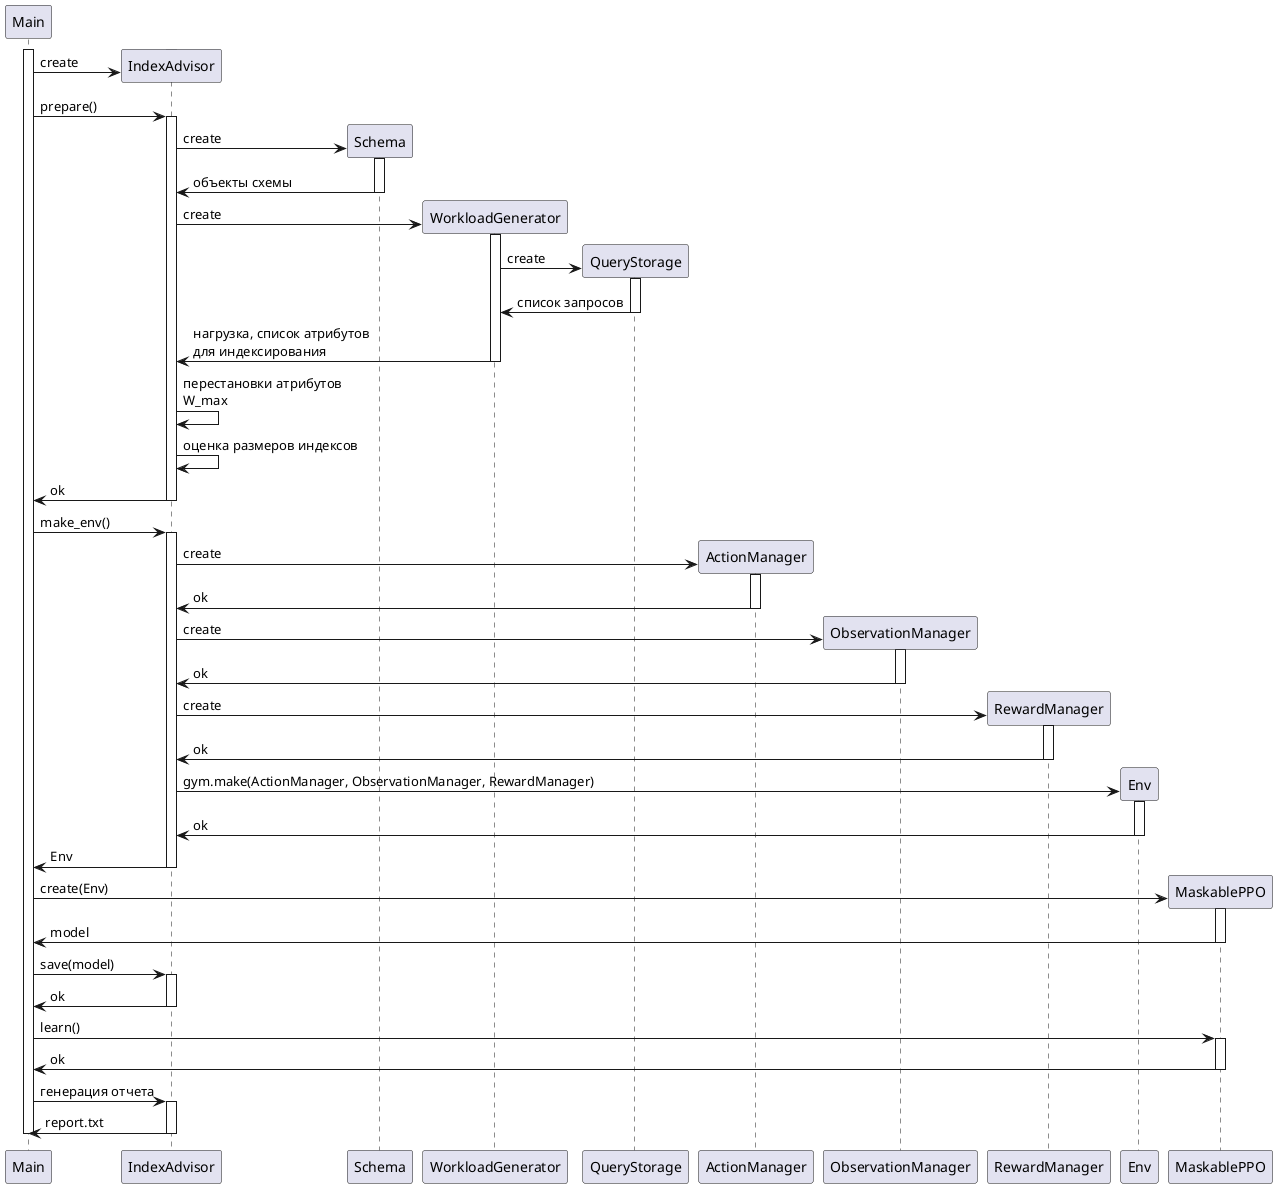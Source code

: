 @startuml
'https://plantuml.com/sequence-diagram

skinparam responseMessageBelowArrow true

participant Main

activate Main

create IndexAdvisor
activate IndexAdvisor
Main -> IndexAdvisor : create
deactivate IndexAdvisor

Main -> IndexAdvisor : prepare()
activate IndexAdvisor

create Schema

IndexAdvisor -> Schema : create
activate Schema
Schema -> IndexAdvisor : объекты схемы
deactivate Schema

create WorkloadGenerator
IndexAdvisor -> WorkloadGenerator : create
activate WorkloadGenerator

create QueryStorage
WorkloadGenerator -> QueryStorage :create
activate QueryStorage
QueryStorage -> WorkloadGenerator : список запросов
deactivate QueryStorage
WorkloadGenerator -> IndexAdvisor : нагрузка, список атрибутов \nдля индексирования
deactivate WorkloadGenerator

IndexAdvisor -> IndexAdvisor : перестановки атрибутов \nW_max

IndexAdvisor -> IndexAdvisor : оценка размеров индексов

IndexAdvisor -> Main : ok
deactivate IndexAdvisor


Main -> IndexAdvisor : make_env()
activate IndexAdvisor

create ActionManager
IndexAdvisor -> ActionManager : create
activate ActionManager
ActionManager -> IndexAdvisor : ok
deactivate ActionManager

create ObservationManager
IndexAdvisor -> ObservationManager : create
activate ObservationManager
ObservationManager -> IndexAdvisor : ok
deactivate ObservationManager

create RewardManager
IndexAdvisor -> RewardManager : create
activate RewardManager
RewardManager -> IndexAdvisor : ok
deactivate RewardManager

create Env
IndexAdvisor -> Env : gym.make(ActionManager, ObservationManager, RewardManager)
activate Env
Env -> IndexAdvisor : ok
deactivate Env

IndexAdvisor -> Main : Env
deactivate IndexAdvisor

create MaskablePPO
Main -> MaskablePPO : create(Env)
activate MaskablePPO
MaskablePPO -> Main : model
deactivate MaskablePPO

Main -> IndexAdvisor : save(model)
activate IndexAdvisor
IndexAdvisor -> Main : ok
deactivate IndexAdvisor

Main -> MaskablePPO : learn()
activate MaskablePPO
MaskablePPO -> Main : ok
deactivate MaskablePPO

Main -> IndexAdvisor : генерация отчета
activate IndexAdvisor
IndexAdvisor -> Main : report.txt
deactivate IndexAdvisor

deactivate Main

@enduml